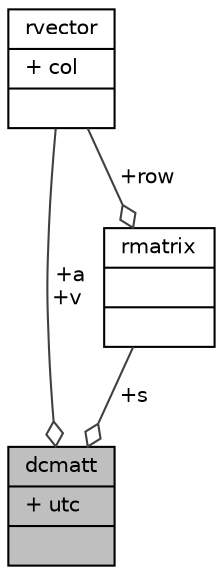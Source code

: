 digraph "dcmatt"
{
 // INTERACTIVE_SVG=YES
  edge [fontname="Helvetica",fontsize="10",labelfontname="Helvetica",labelfontsize="10"];
  node [fontname="Helvetica",fontsize="10",shape=record];
  Node1 [label="{dcmatt\n|+ utc\l|}",height=0.2,width=0.4,color="black", fillcolor="grey75", style="filled", fontcolor="black"];
  Node2 -> Node1 [color="grey25",fontsize="10",style="solid",label=" +a\n+v" ,arrowhead="odiamond",fontname="Helvetica"];
  Node2 [label="{rvector\n|+ col\l|}",height=0.2,width=0.4,color="black", fillcolor="white", style="filled",URL="$structrvector.html",tooltip="3 element generic row vector "];
  Node3 -> Node1 [color="grey25",fontsize="10",style="solid",label=" +s" ,arrowhead="odiamond",fontname="Helvetica"];
  Node3 [label="{rmatrix\n||}",height=0.2,width=0.4,color="black", fillcolor="white", style="filled",URL="$structrmatrix.html",tooltip="3x3 element generic matrix "];
  Node2 -> Node3 [color="grey25",fontsize="10",style="solid",label=" +row" ,arrowhead="odiamond",fontname="Helvetica"];
}
